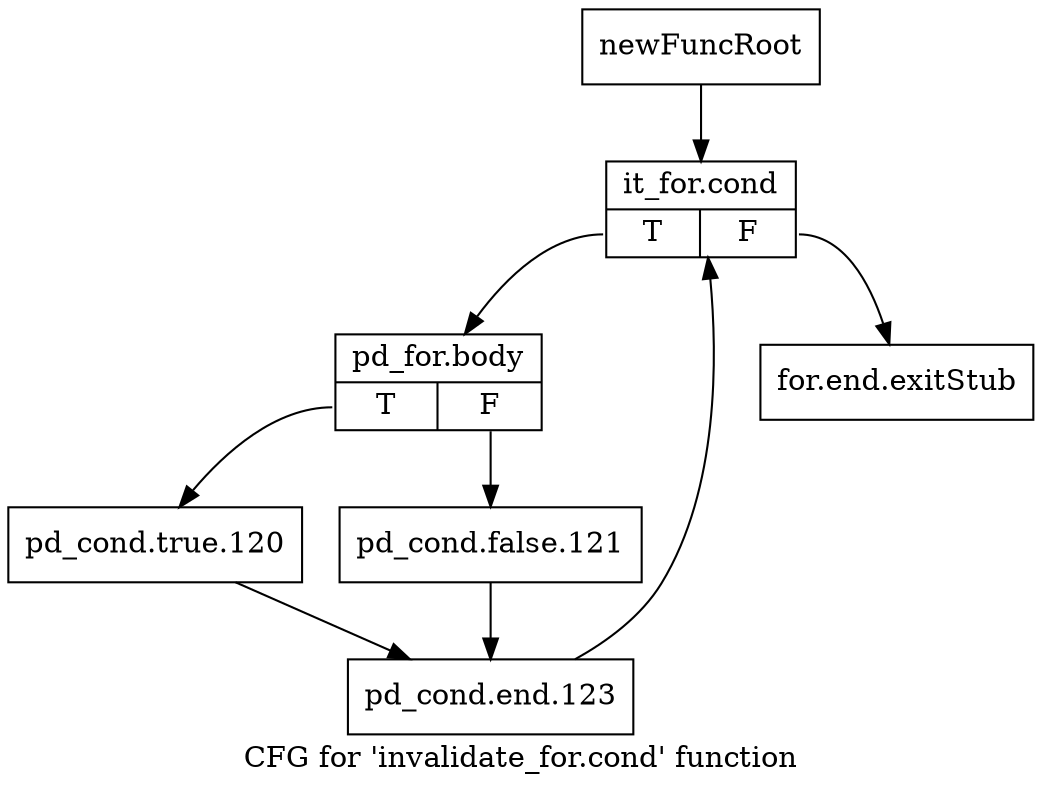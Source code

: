 digraph "CFG for 'invalidate_for.cond' function" {
	label="CFG for 'invalidate_for.cond' function";

	Node0xa904720 [shape=record,label="{newFuncRoot}"];
	Node0xa904720 -> Node0xa9047c0;
	Node0xa904770 [shape=record,label="{for.end.exitStub}"];
	Node0xa9047c0 [shape=record,label="{it_for.cond|{<s0>T|<s1>F}}"];
	Node0xa9047c0:s0 -> Node0xa904810;
	Node0xa9047c0:s1 -> Node0xa904770;
	Node0xa904810 [shape=record,label="{pd_for.body|{<s0>T|<s1>F}}"];
	Node0xa904810:s0 -> Node0xa9048b0;
	Node0xa904810:s1 -> Node0xa904860;
	Node0xa904860 [shape=record,label="{pd_cond.false.121}"];
	Node0xa904860 -> Node0xa904900;
	Node0xa9048b0 [shape=record,label="{pd_cond.true.120}"];
	Node0xa9048b0 -> Node0xa904900;
	Node0xa904900 [shape=record,label="{pd_cond.end.123}"];
	Node0xa904900 -> Node0xa9047c0;
}
